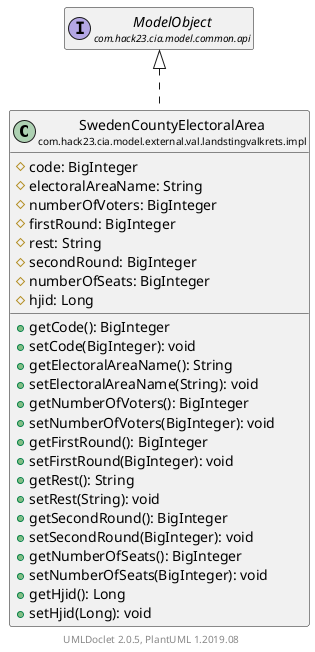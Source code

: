 @startuml
    set namespaceSeparator none
    hide empty fields
    hide empty methods

    class "<size:14>SwedenCountyElectoralArea\n<size:10>com.hack23.cia.model.external.val.landstingvalkrets.impl" as com.hack23.cia.model.external.val.landstingvalkrets.impl.SwedenCountyElectoralArea [[SwedenCountyElectoralArea.html]] {
        #code: BigInteger
        #electoralAreaName: String
        #numberOfVoters: BigInteger
        #firstRound: BigInteger
        #rest: String
        #secondRound: BigInteger
        #numberOfSeats: BigInteger
        #hjid: Long
        +getCode(): BigInteger
        +setCode(BigInteger): void
        +getElectoralAreaName(): String
        +setElectoralAreaName(String): void
        +getNumberOfVoters(): BigInteger
        +setNumberOfVoters(BigInteger): void
        +getFirstRound(): BigInteger
        +setFirstRound(BigInteger): void
        +getRest(): String
        +setRest(String): void
        +getSecondRound(): BigInteger
        +setSecondRound(BigInteger): void
        +getNumberOfSeats(): BigInteger
        +setNumberOfSeats(BigInteger): void
        +getHjid(): Long
        +setHjid(Long): void
    }

    interface "<size:14>ModelObject\n<size:10>com.hack23.cia.model.common.api" as com.hack23.cia.model.common.api.ModelObject

    com.hack23.cia.model.common.api.ModelObject <|.. com.hack23.cia.model.external.val.landstingvalkrets.impl.SwedenCountyElectoralArea

    center footer UMLDoclet 2.0.5, PlantUML 1.2019.08
@enduml
